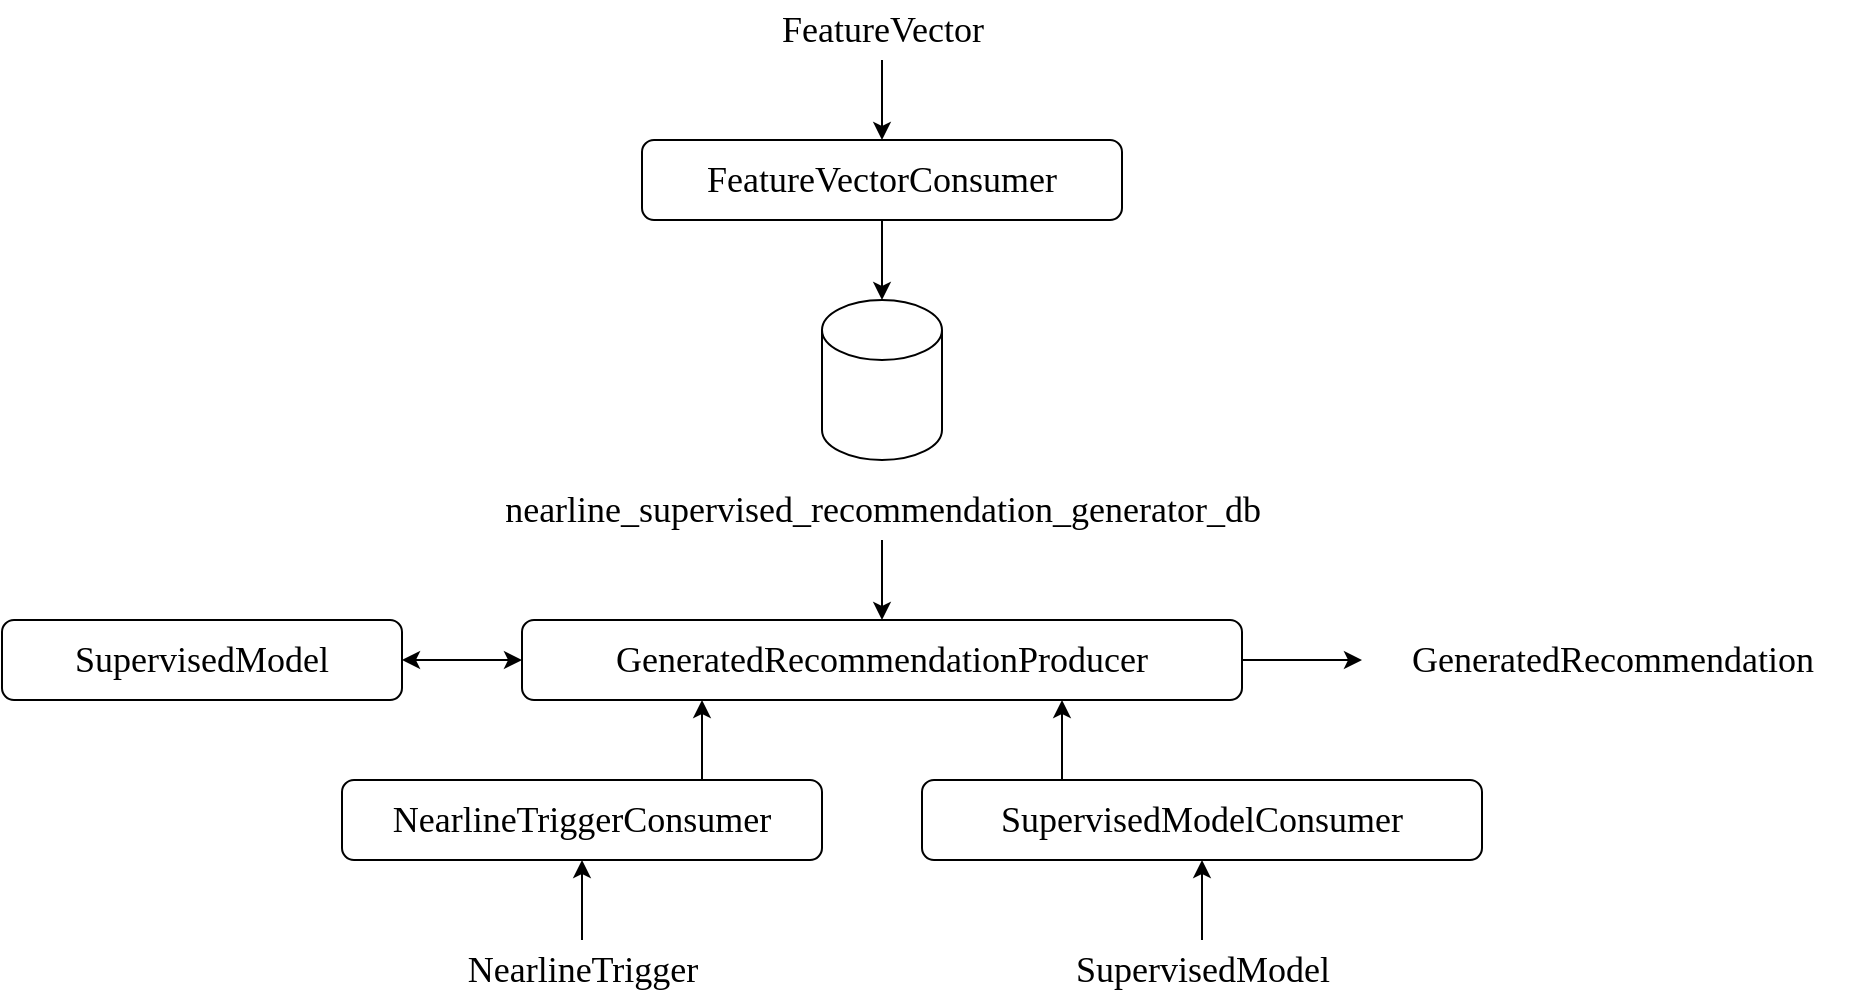 <mxfile version="14.5.1" type="device"><diagram id="1rtW_Yc_x_cZZaRRL74Z" name="Page-1"><mxGraphModel dx="1865" dy="636" grid="1" gridSize="10" guides="1" tooltips="1" connect="1" arrows="1" fold="1" page="1" pageScale="1" pageWidth="827" pageHeight="1169" math="0" shadow="0"><root><mxCell id="0"/><mxCell id="1" parent="0"/><mxCell id="OkCtku-xQCl054sbVIs1-6" style="edgeStyle=orthogonalEdgeStyle;rounded=0;orthogonalLoop=1;jettySize=auto;html=1;exitX=0.5;exitY=1;exitDx=0;exitDy=0;entryX=0.5;entryY=0;entryDx=0;entryDy=0;entryPerimeter=0;fontFamily=Ubuntu;fontSource=https%3A%2F%2Ffonts.googleapis.com%2Fcss%3Ffamily%3DUbuntu;fontSize=18;" edge="1" parent="1" source="OkCtku-xQCl054sbVIs1-1" target="OkCtku-xQCl054sbVIs1-5"><mxGeometry relative="1" as="geometry"/></mxCell><mxCell id="OkCtku-xQCl054sbVIs1-1" value="FeatureVectorConsumer" style="rounded=1;whiteSpace=wrap;html=1;fillColor=none;fontFamily=Ubuntu;fontSource=https%3A%2F%2Ffonts.googleapis.com%2Fcss%3Ffamily%3DUbuntu;fontSize=18;" vertex="1" parent="1"><mxGeometry x="120" y="160" width="240" height="40" as="geometry"/></mxCell><mxCell id="OkCtku-xQCl054sbVIs1-23" style="edgeStyle=orthogonalEdgeStyle;rounded=0;orthogonalLoop=1;jettySize=auto;html=1;entryX=0.5;entryY=0;entryDx=0;entryDy=0;startArrow=none;startFill=0;fontFamily=Ubuntu;fontSource=https%3A%2F%2Ffonts.googleapis.com%2Fcss%3Ffamily%3DUbuntu;fontSize=18;" edge="1" parent="1" source="OkCtku-xQCl054sbVIs1-4" target="OkCtku-xQCl054sbVIs1-7"><mxGeometry relative="1" as="geometry"/></mxCell><mxCell id="OkCtku-xQCl054sbVIs1-4" value="nearline_supervised_recommendation_generator_db" style="text;html=1;align=center;verticalAlign=middle;resizable=0;points=[];autosize=1;fontSize=18;fontFamily=Ubuntu;" vertex="1" parent="1"><mxGeometry x="15" y="330" width="450" height="30" as="geometry"/></mxCell><mxCell id="OkCtku-xQCl054sbVIs1-5" value="" style="shape=cylinder3;whiteSpace=wrap;html=1;boundedLbl=1;backgroundOutline=1;size=15;fillColor=none;fontFamily=Ubuntu;fontSource=https%3A%2F%2Ffonts.googleapis.com%2Fcss%3Ffamily%3DUbuntu;fontSize=18;" vertex="1" parent="1"><mxGeometry x="210" y="240" width="60" height="80" as="geometry"/></mxCell><mxCell id="OkCtku-xQCl054sbVIs1-12" style="edgeStyle=orthogonalEdgeStyle;rounded=0;orthogonalLoop=1;jettySize=auto;html=1;fontFamily=Ubuntu;fontSource=https%3A%2F%2Ffonts.googleapis.com%2Fcss%3Ffamily%3DUbuntu;fontSize=18;" edge="1" parent="1" source="OkCtku-xQCl054sbVIs1-7"><mxGeometry relative="1" as="geometry"><mxPoint x="480" y="420" as="targetPoint"/></mxGeometry></mxCell><mxCell id="OkCtku-xQCl054sbVIs1-7" value="GeneratedRecommendationProducer" style="rounded=1;whiteSpace=wrap;html=1;fillColor=none;fontFamily=Ubuntu;fontSource=https://fonts.googleapis.com/css?family=Ubuntu;fontSize=18;" vertex="1" parent="1"><mxGeometry x="60" y="400" width="360" height="40" as="geometry"/></mxCell><mxCell id="OkCtku-xQCl054sbVIs1-17" style="edgeStyle=orthogonalEdgeStyle;rounded=0;orthogonalLoop=1;jettySize=auto;html=1;exitX=0.75;exitY=0;exitDx=0;exitDy=0;entryX=0.25;entryY=1;entryDx=0;entryDy=0;fontFamily=Ubuntu;fontSource=https%3A%2F%2Ffonts.googleapis.com%2Fcss%3Ffamily%3DUbuntu;fontSize=18;" edge="1" parent="1" source="OkCtku-xQCl054sbVIs1-8" target="OkCtku-xQCl054sbVIs1-7"><mxGeometry relative="1" as="geometry"/></mxCell><mxCell id="OkCtku-xQCl054sbVIs1-8" value="NearlineTriggerConsumer" style="rounded=1;whiteSpace=wrap;html=1;fillColor=none;fontFamily=Ubuntu;fontSource=https://fonts.googleapis.com/css?family=Ubuntu;fontSize=18;" vertex="1" parent="1"><mxGeometry x="-30" y="480" width="240" height="40" as="geometry"/></mxCell><mxCell id="OkCtku-xQCl054sbVIs1-16" style="edgeStyle=orthogonalEdgeStyle;rounded=0;orthogonalLoop=1;jettySize=auto;html=1;exitX=0.25;exitY=0;exitDx=0;exitDy=0;entryX=0.75;entryY=1;entryDx=0;entryDy=0;fontFamily=Ubuntu;fontSource=https%3A%2F%2Ffonts.googleapis.com%2Fcss%3Ffamily%3DUbuntu;fontSize=18;" edge="1" parent="1" source="OkCtku-xQCl054sbVIs1-9" target="OkCtku-xQCl054sbVIs1-7"><mxGeometry relative="1" as="geometry"/></mxCell><mxCell id="OkCtku-xQCl054sbVIs1-9" value="SupervisedModelConsumer" style="rounded=1;whiteSpace=wrap;html=1;fillColor=none;fontFamily=Ubuntu;fontSource=https://fonts.googleapis.com/css?family=Ubuntu;fontSize=18;" vertex="1" parent="1"><mxGeometry x="260" y="480" width="280" height="40" as="geometry"/></mxCell><mxCell id="OkCtku-xQCl054sbVIs1-18" style="edgeStyle=orthogonalEdgeStyle;rounded=0;orthogonalLoop=1;jettySize=auto;html=1;exitX=1;exitY=0.5;exitDx=0;exitDy=0;entryX=0;entryY=0.5;entryDx=0;entryDy=0;fontFamily=Ubuntu;fontSource=https%3A%2F%2Ffonts.googleapis.com%2Fcss%3Ffamily%3DUbuntu;fontSize=18;startArrow=classic;startFill=1;" edge="1" parent="1" source="OkCtku-xQCl054sbVIs1-10" target="OkCtku-xQCl054sbVIs1-7"><mxGeometry relative="1" as="geometry"/></mxCell><mxCell id="OkCtku-xQCl054sbVIs1-10" value="SupervisedModel" style="rounded=1;whiteSpace=wrap;html=1;fillColor=none;fontFamily=Ubuntu;fontSource=https://fonts.googleapis.com/css?family=Ubuntu;fontSize=18;" vertex="1" parent="1"><mxGeometry x="-200" y="400" width="200" height="40" as="geometry"/></mxCell><mxCell id="OkCtku-xQCl054sbVIs1-13" value="GeneratedRecommendation" style="text;html=1;align=center;verticalAlign=middle;resizable=0;points=[];autosize=1;fontSize=18;fontFamily=Ubuntu;" vertex="1" parent="1"><mxGeometry x="480" y="405" width="250" height="30" as="geometry"/></mxCell><mxCell id="OkCtku-xQCl054sbVIs1-22" style="edgeStyle=orthogonalEdgeStyle;rounded=0;orthogonalLoop=1;jettySize=auto;html=1;startArrow=none;startFill=0;fontFamily=Ubuntu;fontSource=https%3A%2F%2Ffonts.googleapis.com%2Fcss%3Ffamily%3DUbuntu;fontSize=18;entryX=0.5;entryY=1;entryDx=0;entryDy=0;" edge="1" parent="1" source="OkCtku-xQCl054sbVIs1-19" target="OkCtku-xQCl054sbVIs1-9"><mxGeometry relative="1" as="geometry"><mxPoint x="400" y="530" as="targetPoint"/></mxGeometry></mxCell><mxCell id="OkCtku-xQCl054sbVIs1-19" value="SupervisedModel" style="text;html=1;align=center;verticalAlign=middle;resizable=0;points=[];autosize=1;fontSize=18;fontFamily=Ubuntu;" vertex="1" parent="1"><mxGeometry x="320" y="560" width="160" height="30" as="geometry"/></mxCell><mxCell id="OkCtku-xQCl054sbVIs1-21" style="edgeStyle=orthogonalEdgeStyle;rounded=0;orthogonalLoop=1;jettySize=auto;html=1;entryX=0.5;entryY=1;entryDx=0;entryDy=0;startArrow=none;startFill=0;fontFamily=Ubuntu;fontSource=https%3A%2F%2Ffonts.googleapis.com%2Fcss%3Ffamily%3DUbuntu;fontSize=18;" edge="1" parent="1" source="OkCtku-xQCl054sbVIs1-20" target="OkCtku-xQCl054sbVIs1-8"><mxGeometry relative="1" as="geometry"/></mxCell><mxCell id="OkCtku-xQCl054sbVIs1-20" value="NearlineTrigger" style="text;html=1;align=center;verticalAlign=middle;resizable=0;points=[];autosize=1;fontSize=18;fontFamily=Ubuntu;" vertex="1" parent="1"><mxGeometry x="20" y="560" width="140" height="30" as="geometry"/></mxCell><mxCell id="OkCtku-xQCl054sbVIs1-25" style="edgeStyle=orthogonalEdgeStyle;rounded=0;orthogonalLoop=1;jettySize=auto;html=1;entryX=0.5;entryY=0;entryDx=0;entryDy=0;startArrow=none;startFill=0;fontFamily=Ubuntu;fontSource=https%3A%2F%2Ffonts.googleapis.com%2Fcss%3Ffamily%3DUbuntu;fontSize=18;" edge="1" parent="1" source="OkCtku-xQCl054sbVIs1-24" target="OkCtku-xQCl054sbVIs1-1"><mxGeometry relative="1" as="geometry"/></mxCell><mxCell id="OkCtku-xQCl054sbVIs1-24" value="FeatureVector" style="text;html=1;align=center;verticalAlign=middle;resizable=0;points=[];autosize=1;fontSize=18;fontFamily=Ubuntu;" vertex="1" parent="1"><mxGeometry x="175" y="90" width="130" height="30" as="geometry"/></mxCell></root></mxGraphModel></diagram></mxfile>